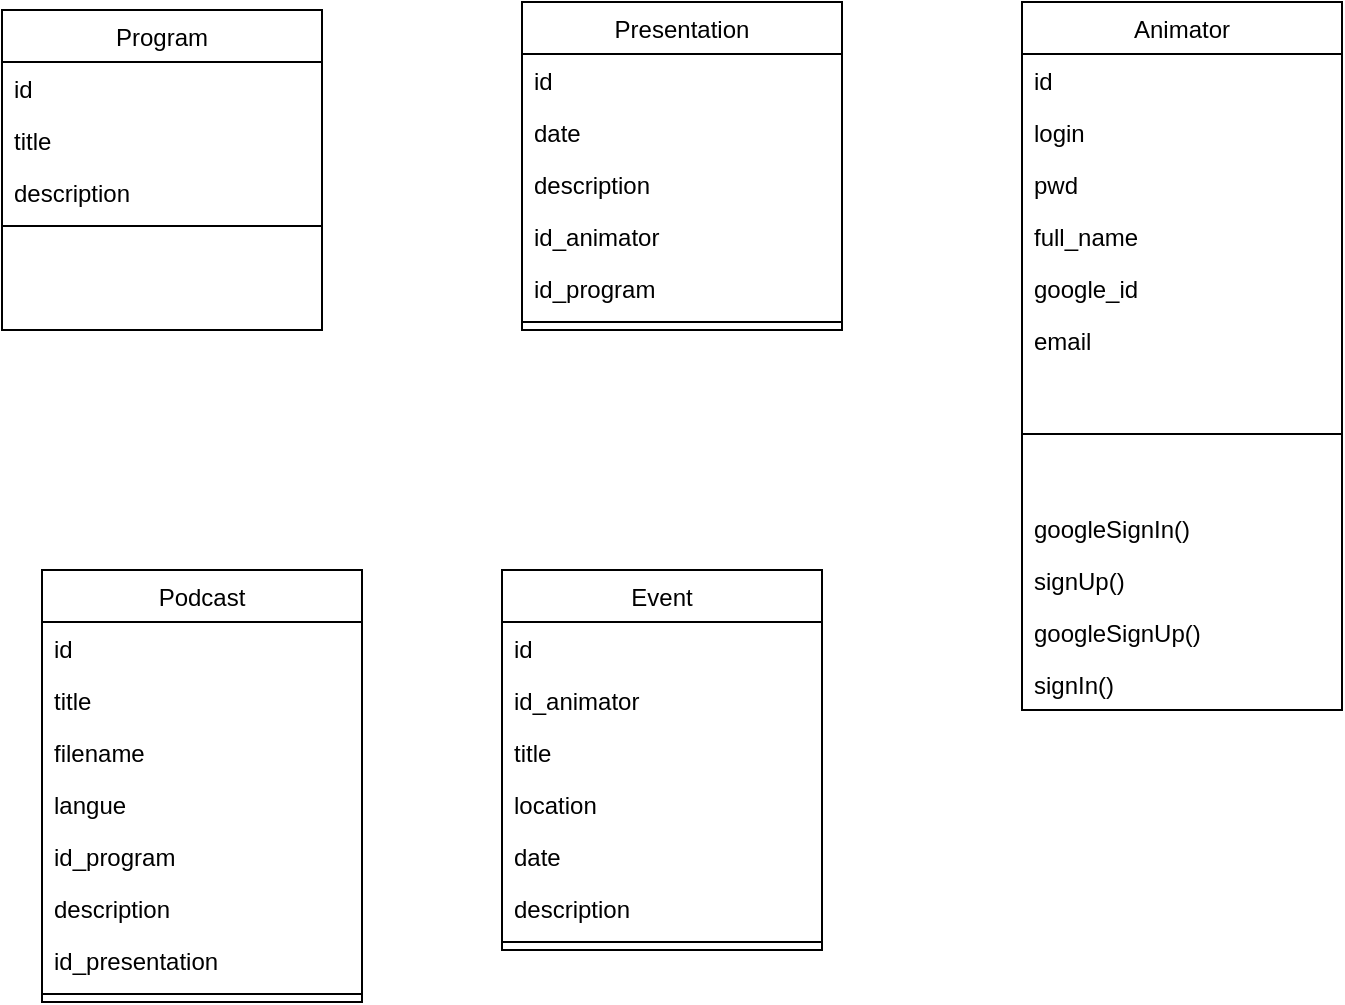 <mxfile version="24.4.8" type="device">
  <diagram id="C5RBs43oDa-KdzZeNtuy" name="Page-1">
    <mxGraphModel dx="1038" dy="704" grid="1" gridSize="10" guides="1" tooltips="1" connect="1" arrows="1" fold="1" page="1" pageScale="1" pageWidth="827" pageHeight="1169" math="0" shadow="0">
      <root>
        <mxCell id="WIyWlLk6GJQsqaUBKTNV-0" />
        <mxCell id="WIyWlLk6GJQsqaUBKTNV-1" parent="WIyWlLk6GJQsqaUBKTNV-0" />
        <mxCell id="zkfFHV4jXpPFQw0GAbJ--17" value="Program" style="swimlane;fontStyle=0;align=center;verticalAlign=top;childLayout=stackLayout;horizontal=1;startSize=26;horizontalStack=0;resizeParent=1;resizeLast=0;collapsible=1;marginBottom=0;rounded=0;shadow=0;strokeWidth=1;" parent="WIyWlLk6GJQsqaUBKTNV-1" vertex="1">
          <mxGeometry x="140" y="20" width="160" height="160" as="geometry">
            <mxRectangle x="550" y="140" width="160" height="26" as="alternateBounds" />
          </mxGeometry>
        </mxCell>
        <mxCell id="zkfFHV4jXpPFQw0GAbJ--18" value="id" style="text;align=left;verticalAlign=top;spacingLeft=4;spacingRight=4;overflow=hidden;rotatable=0;points=[[0,0.5],[1,0.5]];portConstraint=eastwest;" parent="zkfFHV4jXpPFQw0GAbJ--17" vertex="1">
          <mxGeometry y="26" width="160" height="26" as="geometry" />
        </mxCell>
        <mxCell id="zkfFHV4jXpPFQw0GAbJ--19" value="title" style="text;align=left;verticalAlign=top;spacingLeft=4;spacingRight=4;overflow=hidden;rotatable=0;points=[[0,0.5],[1,0.5]];portConstraint=eastwest;rounded=0;shadow=0;html=0;" parent="zkfFHV4jXpPFQw0GAbJ--17" vertex="1">
          <mxGeometry y="52" width="160" height="26" as="geometry" />
        </mxCell>
        <mxCell id="zkfFHV4jXpPFQw0GAbJ--20" value="description" style="text;align=left;verticalAlign=top;spacingLeft=4;spacingRight=4;overflow=hidden;rotatable=0;points=[[0,0.5],[1,0.5]];portConstraint=eastwest;rounded=0;shadow=0;html=0;" parent="zkfFHV4jXpPFQw0GAbJ--17" vertex="1">
          <mxGeometry y="78" width="160" height="26" as="geometry" />
        </mxCell>
        <mxCell id="zkfFHV4jXpPFQw0GAbJ--23" value="" style="line;html=1;strokeWidth=1;align=left;verticalAlign=middle;spacingTop=-1;spacingLeft=3;spacingRight=3;rotatable=0;labelPosition=right;points=[];portConstraint=eastwest;" parent="zkfFHV4jXpPFQw0GAbJ--17" vertex="1">
          <mxGeometry y="104" width="160" height="8" as="geometry" />
        </mxCell>
        <mxCell id="hkj929H-M-nGmoU6D7lU-0" value="Animator" style="swimlane;fontStyle=0;align=center;verticalAlign=top;childLayout=stackLayout;horizontal=1;startSize=26;horizontalStack=0;resizeParent=1;resizeLast=0;collapsible=1;marginBottom=0;rounded=0;shadow=0;strokeWidth=1;" vertex="1" parent="WIyWlLk6GJQsqaUBKTNV-1">
          <mxGeometry x="650" y="16" width="160" height="354" as="geometry">
            <mxRectangle x="550" y="140" width="160" height="26" as="alternateBounds" />
          </mxGeometry>
        </mxCell>
        <mxCell id="hkj929H-M-nGmoU6D7lU-1" value="id" style="text;align=left;verticalAlign=top;spacingLeft=4;spacingRight=4;overflow=hidden;rotatable=0;points=[[0,0.5],[1,0.5]];portConstraint=eastwest;" vertex="1" parent="hkj929H-M-nGmoU6D7lU-0">
          <mxGeometry y="26" width="160" height="26" as="geometry" />
        </mxCell>
        <mxCell id="hkj929H-M-nGmoU6D7lU-41" value="login" style="text;align=left;verticalAlign=top;spacingLeft=4;spacingRight=4;overflow=hidden;rotatable=0;points=[[0,0.5],[1,0.5]];portConstraint=eastwest;rounded=0;shadow=0;html=0;" vertex="1" parent="hkj929H-M-nGmoU6D7lU-0">
          <mxGeometry y="52" width="160" height="26" as="geometry" />
        </mxCell>
        <mxCell id="hkj929H-M-nGmoU6D7lU-42" value="pwd" style="text;align=left;verticalAlign=top;spacingLeft=4;spacingRight=4;overflow=hidden;rotatable=0;points=[[0,0.5],[1,0.5]];portConstraint=eastwest;rounded=0;shadow=0;html=0;" vertex="1" parent="hkj929H-M-nGmoU6D7lU-0">
          <mxGeometry y="78" width="160" height="26" as="geometry" />
        </mxCell>
        <mxCell id="hkj929H-M-nGmoU6D7lU-2" value="full_name" style="text;align=left;verticalAlign=top;spacingLeft=4;spacingRight=4;overflow=hidden;rotatable=0;points=[[0,0.5],[1,0.5]];portConstraint=eastwest;rounded=0;shadow=0;html=0;" vertex="1" parent="hkj929H-M-nGmoU6D7lU-0">
          <mxGeometry y="104" width="160" height="26" as="geometry" />
        </mxCell>
        <mxCell id="hkj929H-M-nGmoU6D7lU-44" value="google_id" style="text;align=left;verticalAlign=top;spacingLeft=4;spacingRight=4;overflow=hidden;rotatable=0;points=[[0,0.5],[1,0.5]];portConstraint=eastwest;rounded=0;shadow=0;html=0;" vertex="1" parent="hkj929H-M-nGmoU6D7lU-0">
          <mxGeometry y="130" width="160" height="26" as="geometry" />
        </mxCell>
        <mxCell id="hkj929H-M-nGmoU6D7lU-43" value="email" style="text;align=left;verticalAlign=top;spacingLeft=4;spacingRight=4;overflow=hidden;rotatable=0;points=[[0,0.5],[1,0.5]];portConstraint=eastwest;rounded=0;shadow=0;html=0;" vertex="1" parent="hkj929H-M-nGmoU6D7lU-0">
          <mxGeometry y="156" width="160" height="26" as="geometry" />
        </mxCell>
        <mxCell id="hkj929H-M-nGmoU6D7lU-6" value="" style="line;html=1;strokeWidth=1;align=left;verticalAlign=middle;spacingTop=-1;spacingLeft=3;spacingRight=3;rotatable=0;labelPosition=right;points=[];portConstraint=eastwest;" vertex="1" parent="hkj929H-M-nGmoU6D7lU-0">
          <mxGeometry y="182" width="160" height="68" as="geometry" />
        </mxCell>
        <mxCell id="hkj929H-M-nGmoU6D7lU-48" value="googleSignIn()" style="text;align=left;verticalAlign=top;spacingLeft=4;spacingRight=4;overflow=hidden;rotatable=0;points=[[0,0.5],[1,0.5]];portConstraint=eastwest;rounded=0;shadow=0;html=0;" vertex="1" parent="hkj929H-M-nGmoU6D7lU-0">
          <mxGeometry y="250" width="160" height="26" as="geometry" />
        </mxCell>
        <mxCell id="hkj929H-M-nGmoU6D7lU-47" value="signUp()" style="text;align=left;verticalAlign=top;spacingLeft=4;spacingRight=4;overflow=hidden;rotatable=0;points=[[0,0.5],[1,0.5]];portConstraint=eastwest;rounded=0;shadow=0;html=0;" vertex="1" parent="hkj929H-M-nGmoU6D7lU-0">
          <mxGeometry y="276" width="160" height="26" as="geometry" />
        </mxCell>
        <mxCell id="hkj929H-M-nGmoU6D7lU-46" value="googleSignUp()" style="text;align=left;verticalAlign=top;spacingLeft=4;spacingRight=4;overflow=hidden;rotatable=0;points=[[0,0.5],[1,0.5]];portConstraint=eastwest;rounded=0;shadow=0;html=0;" vertex="1" parent="hkj929H-M-nGmoU6D7lU-0">
          <mxGeometry y="302" width="160" height="26" as="geometry" />
        </mxCell>
        <mxCell id="hkj929H-M-nGmoU6D7lU-45" value="signIn()" style="text;align=left;verticalAlign=top;spacingLeft=4;spacingRight=4;overflow=hidden;rotatable=0;points=[[0,0.5],[1,0.5]];portConstraint=eastwest;rounded=0;shadow=0;html=0;" vertex="1" parent="hkj929H-M-nGmoU6D7lU-0">
          <mxGeometry y="328" width="160" height="26" as="geometry" />
        </mxCell>
        <mxCell id="hkj929H-M-nGmoU6D7lU-12" value="Event" style="swimlane;fontStyle=0;align=center;verticalAlign=top;childLayout=stackLayout;horizontal=1;startSize=26;horizontalStack=0;resizeParent=1;resizeLast=0;collapsible=1;marginBottom=0;rounded=0;shadow=0;strokeWidth=1;" vertex="1" parent="WIyWlLk6GJQsqaUBKTNV-1">
          <mxGeometry x="390" y="300" width="160" height="190" as="geometry">
            <mxRectangle x="550" y="140" width="160" height="26" as="alternateBounds" />
          </mxGeometry>
        </mxCell>
        <mxCell id="hkj929H-M-nGmoU6D7lU-13" value="id" style="text;align=left;verticalAlign=top;spacingLeft=4;spacingRight=4;overflow=hidden;rotatable=0;points=[[0,0.5],[1,0.5]];portConstraint=eastwest;" vertex="1" parent="hkj929H-M-nGmoU6D7lU-12">
          <mxGeometry y="26" width="160" height="26" as="geometry" />
        </mxCell>
        <mxCell id="hkj929H-M-nGmoU6D7lU-31" value="id_animator" style="text;align=left;verticalAlign=top;spacingLeft=4;spacingRight=4;overflow=hidden;rotatable=0;points=[[0,0.5],[1,0.5]];portConstraint=eastwest;rounded=0;shadow=0;html=0;" vertex="1" parent="hkj929H-M-nGmoU6D7lU-12">
          <mxGeometry y="52" width="160" height="26" as="geometry" />
        </mxCell>
        <mxCell id="hkj929H-M-nGmoU6D7lU-14" value="title" style="text;align=left;verticalAlign=top;spacingLeft=4;spacingRight=4;overflow=hidden;rotatable=0;points=[[0,0.5],[1,0.5]];portConstraint=eastwest;rounded=0;shadow=0;html=0;" vertex="1" parent="hkj929H-M-nGmoU6D7lU-12">
          <mxGeometry y="78" width="160" height="26" as="geometry" />
        </mxCell>
        <mxCell id="hkj929H-M-nGmoU6D7lU-18" value="location" style="text;align=left;verticalAlign=top;spacingLeft=4;spacingRight=4;overflow=hidden;rotatable=0;points=[[0,0.5],[1,0.5]];portConstraint=eastwest;rounded=0;shadow=0;html=0;" vertex="1" parent="hkj929H-M-nGmoU6D7lU-12">
          <mxGeometry y="104" width="160" height="26" as="geometry" />
        </mxCell>
        <mxCell id="hkj929H-M-nGmoU6D7lU-17" value="date" style="text;align=left;verticalAlign=top;spacingLeft=4;spacingRight=4;overflow=hidden;rotatable=0;points=[[0,0.5],[1,0.5]];portConstraint=eastwest;rounded=0;shadow=0;html=0;" vertex="1" parent="hkj929H-M-nGmoU6D7lU-12">
          <mxGeometry y="130" width="160" height="26" as="geometry" />
        </mxCell>
        <mxCell id="hkj929H-M-nGmoU6D7lU-15" value="description" style="text;align=left;verticalAlign=top;spacingLeft=4;spacingRight=4;overflow=hidden;rotatable=0;points=[[0,0.5],[1,0.5]];portConstraint=eastwest;rounded=0;shadow=0;html=0;" vertex="1" parent="hkj929H-M-nGmoU6D7lU-12">
          <mxGeometry y="156" width="160" height="26" as="geometry" />
        </mxCell>
        <mxCell id="hkj929H-M-nGmoU6D7lU-16" value="" style="line;html=1;strokeWidth=1;align=left;verticalAlign=middle;spacingTop=-1;spacingLeft=3;spacingRight=3;rotatable=0;labelPosition=right;points=[];portConstraint=eastwest;" vertex="1" parent="hkj929H-M-nGmoU6D7lU-12">
          <mxGeometry y="182" width="160" height="8" as="geometry" />
        </mxCell>
        <mxCell id="hkj929H-M-nGmoU6D7lU-23" value="Podcast" style="swimlane;fontStyle=0;align=center;verticalAlign=top;childLayout=stackLayout;horizontal=1;startSize=26;horizontalStack=0;resizeParent=1;resizeLast=0;collapsible=1;marginBottom=0;rounded=0;shadow=0;strokeWidth=1;" vertex="1" parent="WIyWlLk6GJQsqaUBKTNV-1">
          <mxGeometry x="160" y="300" width="160" height="216" as="geometry">
            <mxRectangle x="550" y="140" width="160" height="26" as="alternateBounds" />
          </mxGeometry>
        </mxCell>
        <mxCell id="hkj929H-M-nGmoU6D7lU-24" value="id" style="text;align=left;verticalAlign=top;spacingLeft=4;spacingRight=4;overflow=hidden;rotatable=0;points=[[0,0.5],[1,0.5]];portConstraint=eastwest;" vertex="1" parent="hkj929H-M-nGmoU6D7lU-23">
          <mxGeometry y="26" width="160" height="26" as="geometry" />
        </mxCell>
        <mxCell id="hkj929H-M-nGmoU6D7lU-25" value="title" style="text;align=left;verticalAlign=top;spacingLeft=4;spacingRight=4;overflow=hidden;rotatable=0;points=[[0,0.5],[1,0.5]];portConstraint=eastwest;rounded=0;shadow=0;html=0;" vertex="1" parent="hkj929H-M-nGmoU6D7lU-23">
          <mxGeometry y="52" width="160" height="26" as="geometry" />
        </mxCell>
        <mxCell id="hkj929H-M-nGmoU6D7lU-30" value="filename&#xa;" style="text;align=left;verticalAlign=top;spacingLeft=4;spacingRight=4;overflow=hidden;rotatable=0;points=[[0,0.5],[1,0.5]];portConstraint=eastwest;rounded=0;shadow=0;html=0;" vertex="1" parent="hkj929H-M-nGmoU6D7lU-23">
          <mxGeometry y="78" width="160" height="26" as="geometry" />
        </mxCell>
        <mxCell id="hkj929H-M-nGmoU6D7lU-29" value="langue" style="text;align=left;verticalAlign=top;spacingLeft=4;spacingRight=4;overflow=hidden;rotatable=0;points=[[0,0.5],[1,0.5]];portConstraint=eastwest;rounded=0;shadow=0;html=0;" vertex="1" parent="hkj929H-M-nGmoU6D7lU-23">
          <mxGeometry y="104" width="160" height="26" as="geometry" />
        </mxCell>
        <mxCell id="hkj929H-M-nGmoU6D7lU-38" value="id_program" style="text;align=left;verticalAlign=top;spacingLeft=4;spacingRight=4;overflow=hidden;rotatable=0;points=[[0,0.5],[1,0.5]];portConstraint=eastwest;rounded=0;shadow=0;html=0;" vertex="1" parent="hkj929H-M-nGmoU6D7lU-23">
          <mxGeometry y="130" width="160" height="26" as="geometry" />
        </mxCell>
        <mxCell id="hkj929H-M-nGmoU6D7lU-26" value="description" style="text;align=left;verticalAlign=top;spacingLeft=4;spacingRight=4;overflow=hidden;rotatable=0;points=[[0,0.5],[1,0.5]];portConstraint=eastwest;rounded=0;shadow=0;html=0;" vertex="1" parent="hkj929H-M-nGmoU6D7lU-23">
          <mxGeometry y="156" width="160" height="26" as="geometry" />
        </mxCell>
        <mxCell id="hkj929H-M-nGmoU6D7lU-37" value="id_presentation" style="text;align=left;verticalAlign=top;spacingLeft=4;spacingRight=4;overflow=hidden;rotatable=0;points=[[0,0.5],[1,0.5]];portConstraint=eastwest;rounded=0;shadow=0;html=0;" vertex="1" parent="hkj929H-M-nGmoU6D7lU-23">
          <mxGeometry y="182" width="160" height="26" as="geometry" />
        </mxCell>
        <mxCell id="hkj929H-M-nGmoU6D7lU-27" value="" style="line;html=1;strokeWidth=1;align=left;verticalAlign=middle;spacingTop=-1;spacingLeft=3;spacingRight=3;rotatable=0;labelPosition=right;points=[];portConstraint=eastwest;" vertex="1" parent="hkj929H-M-nGmoU6D7lU-23">
          <mxGeometry y="208" width="160" height="8" as="geometry" />
        </mxCell>
        <mxCell id="hkj929H-M-nGmoU6D7lU-32" value="Presentation" style="swimlane;fontStyle=0;align=center;verticalAlign=top;childLayout=stackLayout;horizontal=1;startSize=26;horizontalStack=0;resizeParent=1;resizeLast=0;collapsible=1;marginBottom=0;rounded=0;shadow=0;strokeWidth=1;" vertex="1" parent="WIyWlLk6GJQsqaUBKTNV-1">
          <mxGeometry x="400" y="16" width="160" height="164" as="geometry">
            <mxRectangle x="550" y="140" width="160" height="26" as="alternateBounds" />
          </mxGeometry>
        </mxCell>
        <mxCell id="hkj929H-M-nGmoU6D7lU-33" value="id" style="text;align=left;verticalAlign=top;spacingLeft=4;spacingRight=4;overflow=hidden;rotatable=0;points=[[0,0.5],[1,0.5]];portConstraint=eastwest;" vertex="1" parent="hkj929H-M-nGmoU6D7lU-32">
          <mxGeometry y="26" width="160" height="26" as="geometry" />
        </mxCell>
        <mxCell id="hkj929H-M-nGmoU6D7lU-34" value="date" style="text;align=left;verticalAlign=top;spacingLeft=4;spacingRight=4;overflow=hidden;rotatable=0;points=[[0,0.5],[1,0.5]];portConstraint=eastwest;rounded=0;shadow=0;html=0;" vertex="1" parent="hkj929H-M-nGmoU6D7lU-32">
          <mxGeometry y="52" width="160" height="26" as="geometry" />
        </mxCell>
        <mxCell id="hkj929H-M-nGmoU6D7lU-35" value="description" style="text;align=left;verticalAlign=top;spacingLeft=4;spacingRight=4;overflow=hidden;rotatable=0;points=[[0,0.5],[1,0.5]];portConstraint=eastwest;rounded=0;shadow=0;html=0;" vertex="1" parent="hkj929H-M-nGmoU6D7lU-32">
          <mxGeometry y="78" width="160" height="26" as="geometry" />
        </mxCell>
        <mxCell id="hkj929H-M-nGmoU6D7lU-40" value="id_animator" style="text;align=left;verticalAlign=top;spacingLeft=4;spacingRight=4;overflow=hidden;rotatable=0;points=[[0,0.5],[1,0.5]];portConstraint=eastwest;rounded=0;shadow=0;html=0;" vertex="1" parent="hkj929H-M-nGmoU6D7lU-32">
          <mxGeometry y="104" width="160" height="26" as="geometry" />
        </mxCell>
        <mxCell id="hkj929H-M-nGmoU6D7lU-39" value="id_program" style="text;align=left;verticalAlign=top;spacingLeft=4;spacingRight=4;overflow=hidden;rotatable=0;points=[[0,0.5],[1,0.5]];portConstraint=eastwest;rounded=0;shadow=0;html=0;" vertex="1" parent="hkj929H-M-nGmoU6D7lU-32">
          <mxGeometry y="130" width="160" height="26" as="geometry" />
        </mxCell>
        <mxCell id="hkj929H-M-nGmoU6D7lU-36" value="" style="line;html=1;strokeWidth=1;align=left;verticalAlign=middle;spacingTop=-1;spacingLeft=3;spacingRight=3;rotatable=0;labelPosition=right;points=[];portConstraint=eastwest;" vertex="1" parent="hkj929H-M-nGmoU6D7lU-32">
          <mxGeometry y="156" width="160" height="8" as="geometry" />
        </mxCell>
      </root>
    </mxGraphModel>
  </diagram>
</mxfile>
